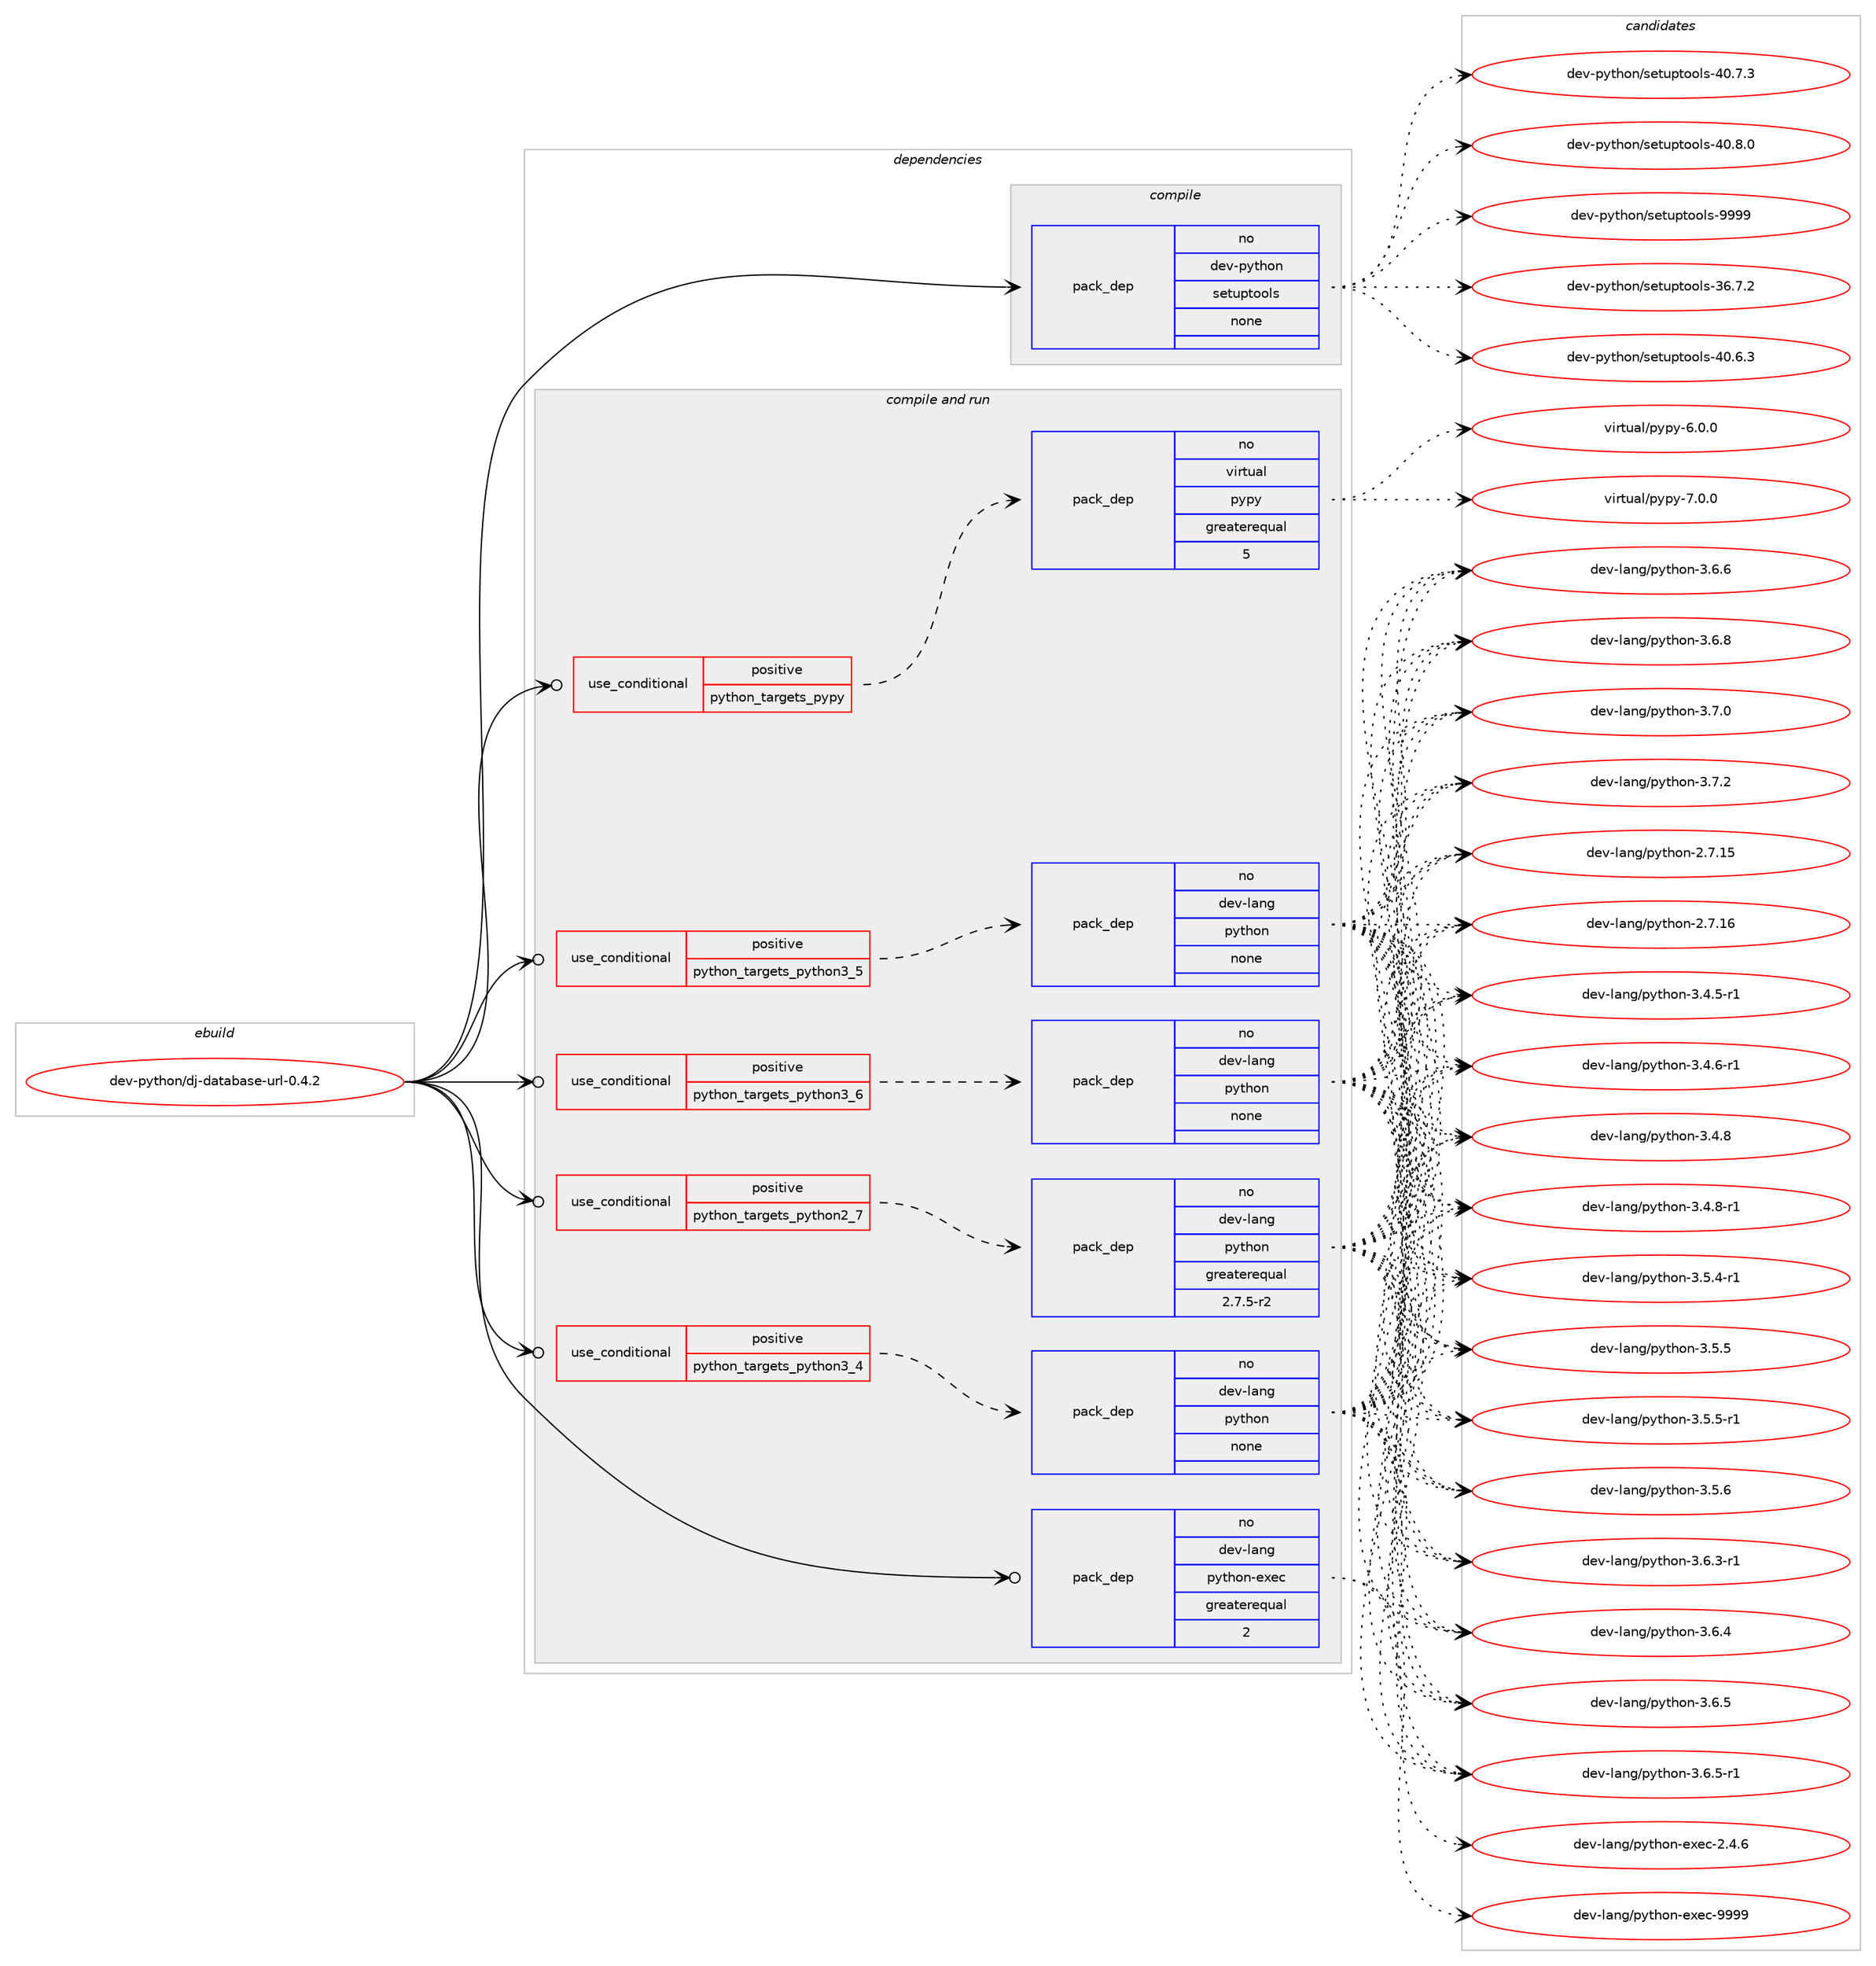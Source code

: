 digraph prolog {

# *************
# Graph options
# *************

newrank=true;
concentrate=true;
compound=true;
graph [rankdir=LR,fontname=Helvetica,fontsize=10,ranksep=1.5];#, ranksep=2.5, nodesep=0.2];
edge  [arrowhead=vee];
node  [fontname=Helvetica,fontsize=10];

# **********
# The ebuild
# **********

subgraph cluster_leftcol {
color=gray;
rank=same;
label=<<i>ebuild</i>>;
id [label="dev-python/dj-database-url-0.4.2", color=red, width=4, href="../dev-python/dj-database-url-0.4.2.svg"];
}

# ****************
# The dependencies
# ****************

subgraph cluster_midcol {
color=gray;
label=<<i>dependencies</i>>;
subgraph cluster_compile {
fillcolor="#eeeeee";
style=filled;
label=<<i>compile</i>>;
subgraph pack1009479 {
dependency1406023 [label=<<TABLE BORDER="0" CELLBORDER="1" CELLSPACING="0" CELLPADDING="4" WIDTH="220"><TR><TD ROWSPAN="6" CELLPADDING="30">pack_dep</TD></TR><TR><TD WIDTH="110">no</TD></TR><TR><TD>dev-python</TD></TR><TR><TD>setuptools</TD></TR><TR><TD>none</TD></TR><TR><TD></TD></TR></TABLE>>, shape=none, color=blue];
}
id:e -> dependency1406023:w [weight=20,style="solid",arrowhead="vee"];
}
subgraph cluster_compileandrun {
fillcolor="#eeeeee";
style=filled;
label=<<i>compile and run</i>>;
subgraph cond373288 {
dependency1406024 [label=<<TABLE BORDER="0" CELLBORDER="1" CELLSPACING="0" CELLPADDING="4"><TR><TD ROWSPAN="3" CELLPADDING="10">use_conditional</TD></TR><TR><TD>positive</TD></TR><TR><TD>python_targets_pypy</TD></TR></TABLE>>, shape=none, color=red];
subgraph pack1009480 {
dependency1406025 [label=<<TABLE BORDER="0" CELLBORDER="1" CELLSPACING="0" CELLPADDING="4" WIDTH="220"><TR><TD ROWSPAN="6" CELLPADDING="30">pack_dep</TD></TR><TR><TD WIDTH="110">no</TD></TR><TR><TD>virtual</TD></TR><TR><TD>pypy</TD></TR><TR><TD>greaterequal</TD></TR><TR><TD>5</TD></TR></TABLE>>, shape=none, color=blue];
}
dependency1406024:e -> dependency1406025:w [weight=20,style="dashed",arrowhead="vee"];
}
id:e -> dependency1406024:w [weight=20,style="solid",arrowhead="odotvee"];
subgraph cond373289 {
dependency1406026 [label=<<TABLE BORDER="0" CELLBORDER="1" CELLSPACING="0" CELLPADDING="4"><TR><TD ROWSPAN="3" CELLPADDING="10">use_conditional</TD></TR><TR><TD>positive</TD></TR><TR><TD>python_targets_python2_7</TD></TR></TABLE>>, shape=none, color=red];
subgraph pack1009481 {
dependency1406027 [label=<<TABLE BORDER="0" CELLBORDER="1" CELLSPACING="0" CELLPADDING="4" WIDTH="220"><TR><TD ROWSPAN="6" CELLPADDING="30">pack_dep</TD></TR><TR><TD WIDTH="110">no</TD></TR><TR><TD>dev-lang</TD></TR><TR><TD>python</TD></TR><TR><TD>greaterequal</TD></TR><TR><TD>2.7.5-r2</TD></TR></TABLE>>, shape=none, color=blue];
}
dependency1406026:e -> dependency1406027:w [weight=20,style="dashed",arrowhead="vee"];
}
id:e -> dependency1406026:w [weight=20,style="solid",arrowhead="odotvee"];
subgraph cond373290 {
dependency1406028 [label=<<TABLE BORDER="0" CELLBORDER="1" CELLSPACING="0" CELLPADDING="4"><TR><TD ROWSPAN="3" CELLPADDING="10">use_conditional</TD></TR><TR><TD>positive</TD></TR><TR><TD>python_targets_python3_4</TD></TR></TABLE>>, shape=none, color=red];
subgraph pack1009482 {
dependency1406029 [label=<<TABLE BORDER="0" CELLBORDER="1" CELLSPACING="0" CELLPADDING="4" WIDTH="220"><TR><TD ROWSPAN="6" CELLPADDING="30">pack_dep</TD></TR><TR><TD WIDTH="110">no</TD></TR><TR><TD>dev-lang</TD></TR><TR><TD>python</TD></TR><TR><TD>none</TD></TR><TR><TD></TD></TR></TABLE>>, shape=none, color=blue];
}
dependency1406028:e -> dependency1406029:w [weight=20,style="dashed",arrowhead="vee"];
}
id:e -> dependency1406028:w [weight=20,style="solid",arrowhead="odotvee"];
subgraph cond373291 {
dependency1406030 [label=<<TABLE BORDER="0" CELLBORDER="1" CELLSPACING="0" CELLPADDING="4"><TR><TD ROWSPAN="3" CELLPADDING="10">use_conditional</TD></TR><TR><TD>positive</TD></TR><TR><TD>python_targets_python3_5</TD></TR></TABLE>>, shape=none, color=red];
subgraph pack1009483 {
dependency1406031 [label=<<TABLE BORDER="0" CELLBORDER="1" CELLSPACING="0" CELLPADDING="4" WIDTH="220"><TR><TD ROWSPAN="6" CELLPADDING="30">pack_dep</TD></TR><TR><TD WIDTH="110">no</TD></TR><TR><TD>dev-lang</TD></TR><TR><TD>python</TD></TR><TR><TD>none</TD></TR><TR><TD></TD></TR></TABLE>>, shape=none, color=blue];
}
dependency1406030:e -> dependency1406031:w [weight=20,style="dashed",arrowhead="vee"];
}
id:e -> dependency1406030:w [weight=20,style="solid",arrowhead="odotvee"];
subgraph cond373292 {
dependency1406032 [label=<<TABLE BORDER="0" CELLBORDER="1" CELLSPACING="0" CELLPADDING="4"><TR><TD ROWSPAN="3" CELLPADDING="10">use_conditional</TD></TR><TR><TD>positive</TD></TR><TR><TD>python_targets_python3_6</TD></TR></TABLE>>, shape=none, color=red];
subgraph pack1009484 {
dependency1406033 [label=<<TABLE BORDER="0" CELLBORDER="1" CELLSPACING="0" CELLPADDING="4" WIDTH="220"><TR><TD ROWSPAN="6" CELLPADDING="30">pack_dep</TD></TR><TR><TD WIDTH="110">no</TD></TR><TR><TD>dev-lang</TD></TR><TR><TD>python</TD></TR><TR><TD>none</TD></TR><TR><TD></TD></TR></TABLE>>, shape=none, color=blue];
}
dependency1406032:e -> dependency1406033:w [weight=20,style="dashed",arrowhead="vee"];
}
id:e -> dependency1406032:w [weight=20,style="solid",arrowhead="odotvee"];
subgraph pack1009485 {
dependency1406034 [label=<<TABLE BORDER="0" CELLBORDER="1" CELLSPACING="0" CELLPADDING="4" WIDTH="220"><TR><TD ROWSPAN="6" CELLPADDING="30">pack_dep</TD></TR><TR><TD WIDTH="110">no</TD></TR><TR><TD>dev-lang</TD></TR><TR><TD>python-exec</TD></TR><TR><TD>greaterequal</TD></TR><TR><TD>2</TD></TR></TABLE>>, shape=none, color=blue];
}
id:e -> dependency1406034:w [weight=20,style="solid",arrowhead="odotvee"];
}
subgraph cluster_run {
fillcolor="#eeeeee";
style=filled;
label=<<i>run</i>>;
}
}

# **************
# The candidates
# **************

subgraph cluster_choices {
rank=same;
color=gray;
label=<<i>candidates</i>>;

subgraph choice1009479 {
color=black;
nodesep=1;
choice100101118451121211161041111104711510111611711211611111110811545515446554650 [label="dev-python/setuptools-36.7.2", color=red, width=4,href="../dev-python/setuptools-36.7.2.svg"];
choice100101118451121211161041111104711510111611711211611111110811545524846544651 [label="dev-python/setuptools-40.6.3", color=red, width=4,href="../dev-python/setuptools-40.6.3.svg"];
choice100101118451121211161041111104711510111611711211611111110811545524846554651 [label="dev-python/setuptools-40.7.3", color=red, width=4,href="../dev-python/setuptools-40.7.3.svg"];
choice100101118451121211161041111104711510111611711211611111110811545524846564648 [label="dev-python/setuptools-40.8.0", color=red, width=4,href="../dev-python/setuptools-40.8.0.svg"];
choice10010111845112121116104111110471151011161171121161111111081154557575757 [label="dev-python/setuptools-9999", color=red, width=4,href="../dev-python/setuptools-9999.svg"];
dependency1406023:e -> choice100101118451121211161041111104711510111611711211611111110811545515446554650:w [style=dotted,weight="100"];
dependency1406023:e -> choice100101118451121211161041111104711510111611711211611111110811545524846544651:w [style=dotted,weight="100"];
dependency1406023:e -> choice100101118451121211161041111104711510111611711211611111110811545524846554651:w [style=dotted,weight="100"];
dependency1406023:e -> choice100101118451121211161041111104711510111611711211611111110811545524846564648:w [style=dotted,weight="100"];
dependency1406023:e -> choice10010111845112121116104111110471151011161171121161111111081154557575757:w [style=dotted,weight="100"];
}
subgraph choice1009480 {
color=black;
nodesep=1;
choice1181051141161179710847112121112121455446484648 [label="virtual/pypy-6.0.0", color=red, width=4,href="../virtual/pypy-6.0.0.svg"];
choice1181051141161179710847112121112121455546484648 [label="virtual/pypy-7.0.0", color=red, width=4,href="../virtual/pypy-7.0.0.svg"];
dependency1406025:e -> choice1181051141161179710847112121112121455446484648:w [style=dotted,weight="100"];
dependency1406025:e -> choice1181051141161179710847112121112121455546484648:w [style=dotted,weight="100"];
}
subgraph choice1009481 {
color=black;
nodesep=1;
choice10010111845108971101034711212111610411111045504655464953 [label="dev-lang/python-2.7.15", color=red, width=4,href="../dev-lang/python-2.7.15.svg"];
choice10010111845108971101034711212111610411111045504655464954 [label="dev-lang/python-2.7.16", color=red, width=4,href="../dev-lang/python-2.7.16.svg"];
choice1001011184510897110103471121211161041111104551465246534511449 [label="dev-lang/python-3.4.5-r1", color=red, width=4,href="../dev-lang/python-3.4.5-r1.svg"];
choice1001011184510897110103471121211161041111104551465246544511449 [label="dev-lang/python-3.4.6-r1", color=red, width=4,href="../dev-lang/python-3.4.6-r1.svg"];
choice100101118451089711010347112121116104111110455146524656 [label="dev-lang/python-3.4.8", color=red, width=4,href="../dev-lang/python-3.4.8.svg"];
choice1001011184510897110103471121211161041111104551465246564511449 [label="dev-lang/python-3.4.8-r1", color=red, width=4,href="../dev-lang/python-3.4.8-r1.svg"];
choice1001011184510897110103471121211161041111104551465346524511449 [label="dev-lang/python-3.5.4-r1", color=red, width=4,href="../dev-lang/python-3.5.4-r1.svg"];
choice100101118451089711010347112121116104111110455146534653 [label="dev-lang/python-3.5.5", color=red, width=4,href="../dev-lang/python-3.5.5.svg"];
choice1001011184510897110103471121211161041111104551465346534511449 [label="dev-lang/python-3.5.5-r1", color=red, width=4,href="../dev-lang/python-3.5.5-r1.svg"];
choice100101118451089711010347112121116104111110455146534654 [label="dev-lang/python-3.5.6", color=red, width=4,href="../dev-lang/python-3.5.6.svg"];
choice1001011184510897110103471121211161041111104551465446514511449 [label="dev-lang/python-3.6.3-r1", color=red, width=4,href="../dev-lang/python-3.6.3-r1.svg"];
choice100101118451089711010347112121116104111110455146544652 [label="dev-lang/python-3.6.4", color=red, width=4,href="../dev-lang/python-3.6.4.svg"];
choice100101118451089711010347112121116104111110455146544653 [label="dev-lang/python-3.6.5", color=red, width=4,href="../dev-lang/python-3.6.5.svg"];
choice1001011184510897110103471121211161041111104551465446534511449 [label="dev-lang/python-3.6.5-r1", color=red, width=4,href="../dev-lang/python-3.6.5-r1.svg"];
choice100101118451089711010347112121116104111110455146544654 [label="dev-lang/python-3.6.6", color=red, width=4,href="../dev-lang/python-3.6.6.svg"];
choice100101118451089711010347112121116104111110455146544656 [label="dev-lang/python-3.6.8", color=red, width=4,href="../dev-lang/python-3.6.8.svg"];
choice100101118451089711010347112121116104111110455146554648 [label="dev-lang/python-3.7.0", color=red, width=4,href="../dev-lang/python-3.7.0.svg"];
choice100101118451089711010347112121116104111110455146554650 [label="dev-lang/python-3.7.2", color=red, width=4,href="../dev-lang/python-3.7.2.svg"];
dependency1406027:e -> choice10010111845108971101034711212111610411111045504655464953:w [style=dotted,weight="100"];
dependency1406027:e -> choice10010111845108971101034711212111610411111045504655464954:w [style=dotted,weight="100"];
dependency1406027:e -> choice1001011184510897110103471121211161041111104551465246534511449:w [style=dotted,weight="100"];
dependency1406027:e -> choice1001011184510897110103471121211161041111104551465246544511449:w [style=dotted,weight="100"];
dependency1406027:e -> choice100101118451089711010347112121116104111110455146524656:w [style=dotted,weight="100"];
dependency1406027:e -> choice1001011184510897110103471121211161041111104551465246564511449:w [style=dotted,weight="100"];
dependency1406027:e -> choice1001011184510897110103471121211161041111104551465346524511449:w [style=dotted,weight="100"];
dependency1406027:e -> choice100101118451089711010347112121116104111110455146534653:w [style=dotted,weight="100"];
dependency1406027:e -> choice1001011184510897110103471121211161041111104551465346534511449:w [style=dotted,weight="100"];
dependency1406027:e -> choice100101118451089711010347112121116104111110455146534654:w [style=dotted,weight="100"];
dependency1406027:e -> choice1001011184510897110103471121211161041111104551465446514511449:w [style=dotted,weight="100"];
dependency1406027:e -> choice100101118451089711010347112121116104111110455146544652:w [style=dotted,weight="100"];
dependency1406027:e -> choice100101118451089711010347112121116104111110455146544653:w [style=dotted,weight="100"];
dependency1406027:e -> choice1001011184510897110103471121211161041111104551465446534511449:w [style=dotted,weight="100"];
dependency1406027:e -> choice100101118451089711010347112121116104111110455146544654:w [style=dotted,weight="100"];
dependency1406027:e -> choice100101118451089711010347112121116104111110455146544656:w [style=dotted,weight="100"];
dependency1406027:e -> choice100101118451089711010347112121116104111110455146554648:w [style=dotted,weight="100"];
dependency1406027:e -> choice100101118451089711010347112121116104111110455146554650:w [style=dotted,weight="100"];
}
subgraph choice1009482 {
color=black;
nodesep=1;
choice10010111845108971101034711212111610411111045504655464953 [label="dev-lang/python-2.7.15", color=red, width=4,href="../dev-lang/python-2.7.15.svg"];
choice10010111845108971101034711212111610411111045504655464954 [label="dev-lang/python-2.7.16", color=red, width=4,href="../dev-lang/python-2.7.16.svg"];
choice1001011184510897110103471121211161041111104551465246534511449 [label="dev-lang/python-3.4.5-r1", color=red, width=4,href="../dev-lang/python-3.4.5-r1.svg"];
choice1001011184510897110103471121211161041111104551465246544511449 [label="dev-lang/python-3.4.6-r1", color=red, width=4,href="../dev-lang/python-3.4.6-r1.svg"];
choice100101118451089711010347112121116104111110455146524656 [label="dev-lang/python-3.4.8", color=red, width=4,href="../dev-lang/python-3.4.8.svg"];
choice1001011184510897110103471121211161041111104551465246564511449 [label="dev-lang/python-3.4.8-r1", color=red, width=4,href="../dev-lang/python-3.4.8-r1.svg"];
choice1001011184510897110103471121211161041111104551465346524511449 [label="dev-lang/python-3.5.4-r1", color=red, width=4,href="../dev-lang/python-3.5.4-r1.svg"];
choice100101118451089711010347112121116104111110455146534653 [label="dev-lang/python-3.5.5", color=red, width=4,href="../dev-lang/python-3.5.5.svg"];
choice1001011184510897110103471121211161041111104551465346534511449 [label="dev-lang/python-3.5.5-r1", color=red, width=4,href="../dev-lang/python-3.5.5-r1.svg"];
choice100101118451089711010347112121116104111110455146534654 [label="dev-lang/python-3.5.6", color=red, width=4,href="../dev-lang/python-3.5.6.svg"];
choice1001011184510897110103471121211161041111104551465446514511449 [label="dev-lang/python-3.6.3-r1", color=red, width=4,href="../dev-lang/python-3.6.3-r1.svg"];
choice100101118451089711010347112121116104111110455146544652 [label="dev-lang/python-3.6.4", color=red, width=4,href="../dev-lang/python-3.6.4.svg"];
choice100101118451089711010347112121116104111110455146544653 [label="dev-lang/python-3.6.5", color=red, width=4,href="../dev-lang/python-3.6.5.svg"];
choice1001011184510897110103471121211161041111104551465446534511449 [label="dev-lang/python-3.6.5-r1", color=red, width=4,href="../dev-lang/python-3.6.5-r1.svg"];
choice100101118451089711010347112121116104111110455146544654 [label="dev-lang/python-3.6.6", color=red, width=4,href="../dev-lang/python-3.6.6.svg"];
choice100101118451089711010347112121116104111110455146544656 [label="dev-lang/python-3.6.8", color=red, width=4,href="../dev-lang/python-3.6.8.svg"];
choice100101118451089711010347112121116104111110455146554648 [label="dev-lang/python-3.7.0", color=red, width=4,href="../dev-lang/python-3.7.0.svg"];
choice100101118451089711010347112121116104111110455146554650 [label="dev-lang/python-3.7.2", color=red, width=4,href="../dev-lang/python-3.7.2.svg"];
dependency1406029:e -> choice10010111845108971101034711212111610411111045504655464953:w [style=dotted,weight="100"];
dependency1406029:e -> choice10010111845108971101034711212111610411111045504655464954:w [style=dotted,weight="100"];
dependency1406029:e -> choice1001011184510897110103471121211161041111104551465246534511449:w [style=dotted,weight="100"];
dependency1406029:e -> choice1001011184510897110103471121211161041111104551465246544511449:w [style=dotted,weight="100"];
dependency1406029:e -> choice100101118451089711010347112121116104111110455146524656:w [style=dotted,weight="100"];
dependency1406029:e -> choice1001011184510897110103471121211161041111104551465246564511449:w [style=dotted,weight="100"];
dependency1406029:e -> choice1001011184510897110103471121211161041111104551465346524511449:w [style=dotted,weight="100"];
dependency1406029:e -> choice100101118451089711010347112121116104111110455146534653:w [style=dotted,weight="100"];
dependency1406029:e -> choice1001011184510897110103471121211161041111104551465346534511449:w [style=dotted,weight="100"];
dependency1406029:e -> choice100101118451089711010347112121116104111110455146534654:w [style=dotted,weight="100"];
dependency1406029:e -> choice1001011184510897110103471121211161041111104551465446514511449:w [style=dotted,weight="100"];
dependency1406029:e -> choice100101118451089711010347112121116104111110455146544652:w [style=dotted,weight="100"];
dependency1406029:e -> choice100101118451089711010347112121116104111110455146544653:w [style=dotted,weight="100"];
dependency1406029:e -> choice1001011184510897110103471121211161041111104551465446534511449:w [style=dotted,weight="100"];
dependency1406029:e -> choice100101118451089711010347112121116104111110455146544654:w [style=dotted,weight="100"];
dependency1406029:e -> choice100101118451089711010347112121116104111110455146544656:w [style=dotted,weight="100"];
dependency1406029:e -> choice100101118451089711010347112121116104111110455146554648:w [style=dotted,weight="100"];
dependency1406029:e -> choice100101118451089711010347112121116104111110455146554650:w [style=dotted,weight="100"];
}
subgraph choice1009483 {
color=black;
nodesep=1;
choice10010111845108971101034711212111610411111045504655464953 [label="dev-lang/python-2.7.15", color=red, width=4,href="../dev-lang/python-2.7.15.svg"];
choice10010111845108971101034711212111610411111045504655464954 [label="dev-lang/python-2.7.16", color=red, width=4,href="../dev-lang/python-2.7.16.svg"];
choice1001011184510897110103471121211161041111104551465246534511449 [label="dev-lang/python-3.4.5-r1", color=red, width=4,href="../dev-lang/python-3.4.5-r1.svg"];
choice1001011184510897110103471121211161041111104551465246544511449 [label="dev-lang/python-3.4.6-r1", color=red, width=4,href="../dev-lang/python-3.4.6-r1.svg"];
choice100101118451089711010347112121116104111110455146524656 [label="dev-lang/python-3.4.8", color=red, width=4,href="../dev-lang/python-3.4.8.svg"];
choice1001011184510897110103471121211161041111104551465246564511449 [label="dev-lang/python-3.4.8-r1", color=red, width=4,href="../dev-lang/python-3.4.8-r1.svg"];
choice1001011184510897110103471121211161041111104551465346524511449 [label="dev-lang/python-3.5.4-r1", color=red, width=4,href="../dev-lang/python-3.5.4-r1.svg"];
choice100101118451089711010347112121116104111110455146534653 [label="dev-lang/python-3.5.5", color=red, width=4,href="../dev-lang/python-3.5.5.svg"];
choice1001011184510897110103471121211161041111104551465346534511449 [label="dev-lang/python-3.5.5-r1", color=red, width=4,href="../dev-lang/python-3.5.5-r1.svg"];
choice100101118451089711010347112121116104111110455146534654 [label="dev-lang/python-3.5.6", color=red, width=4,href="../dev-lang/python-3.5.6.svg"];
choice1001011184510897110103471121211161041111104551465446514511449 [label="dev-lang/python-3.6.3-r1", color=red, width=4,href="../dev-lang/python-3.6.3-r1.svg"];
choice100101118451089711010347112121116104111110455146544652 [label="dev-lang/python-3.6.4", color=red, width=4,href="../dev-lang/python-3.6.4.svg"];
choice100101118451089711010347112121116104111110455146544653 [label="dev-lang/python-3.6.5", color=red, width=4,href="../dev-lang/python-3.6.5.svg"];
choice1001011184510897110103471121211161041111104551465446534511449 [label="dev-lang/python-3.6.5-r1", color=red, width=4,href="../dev-lang/python-3.6.5-r1.svg"];
choice100101118451089711010347112121116104111110455146544654 [label="dev-lang/python-3.6.6", color=red, width=4,href="../dev-lang/python-3.6.6.svg"];
choice100101118451089711010347112121116104111110455146544656 [label="dev-lang/python-3.6.8", color=red, width=4,href="../dev-lang/python-3.6.8.svg"];
choice100101118451089711010347112121116104111110455146554648 [label="dev-lang/python-3.7.0", color=red, width=4,href="../dev-lang/python-3.7.0.svg"];
choice100101118451089711010347112121116104111110455146554650 [label="dev-lang/python-3.7.2", color=red, width=4,href="../dev-lang/python-3.7.2.svg"];
dependency1406031:e -> choice10010111845108971101034711212111610411111045504655464953:w [style=dotted,weight="100"];
dependency1406031:e -> choice10010111845108971101034711212111610411111045504655464954:w [style=dotted,weight="100"];
dependency1406031:e -> choice1001011184510897110103471121211161041111104551465246534511449:w [style=dotted,weight="100"];
dependency1406031:e -> choice1001011184510897110103471121211161041111104551465246544511449:w [style=dotted,weight="100"];
dependency1406031:e -> choice100101118451089711010347112121116104111110455146524656:w [style=dotted,weight="100"];
dependency1406031:e -> choice1001011184510897110103471121211161041111104551465246564511449:w [style=dotted,weight="100"];
dependency1406031:e -> choice1001011184510897110103471121211161041111104551465346524511449:w [style=dotted,weight="100"];
dependency1406031:e -> choice100101118451089711010347112121116104111110455146534653:w [style=dotted,weight="100"];
dependency1406031:e -> choice1001011184510897110103471121211161041111104551465346534511449:w [style=dotted,weight="100"];
dependency1406031:e -> choice100101118451089711010347112121116104111110455146534654:w [style=dotted,weight="100"];
dependency1406031:e -> choice1001011184510897110103471121211161041111104551465446514511449:w [style=dotted,weight="100"];
dependency1406031:e -> choice100101118451089711010347112121116104111110455146544652:w [style=dotted,weight="100"];
dependency1406031:e -> choice100101118451089711010347112121116104111110455146544653:w [style=dotted,weight="100"];
dependency1406031:e -> choice1001011184510897110103471121211161041111104551465446534511449:w [style=dotted,weight="100"];
dependency1406031:e -> choice100101118451089711010347112121116104111110455146544654:w [style=dotted,weight="100"];
dependency1406031:e -> choice100101118451089711010347112121116104111110455146544656:w [style=dotted,weight="100"];
dependency1406031:e -> choice100101118451089711010347112121116104111110455146554648:w [style=dotted,weight="100"];
dependency1406031:e -> choice100101118451089711010347112121116104111110455146554650:w [style=dotted,weight="100"];
}
subgraph choice1009484 {
color=black;
nodesep=1;
choice10010111845108971101034711212111610411111045504655464953 [label="dev-lang/python-2.7.15", color=red, width=4,href="../dev-lang/python-2.7.15.svg"];
choice10010111845108971101034711212111610411111045504655464954 [label="dev-lang/python-2.7.16", color=red, width=4,href="../dev-lang/python-2.7.16.svg"];
choice1001011184510897110103471121211161041111104551465246534511449 [label="dev-lang/python-3.4.5-r1", color=red, width=4,href="../dev-lang/python-3.4.5-r1.svg"];
choice1001011184510897110103471121211161041111104551465246544511449 [label="dev-lang/python-3.4.6-r1", color=red, width=4,href="../dev-lang/python-3.4.6-r1.svg"];
choice100101118451089711010347112121116104111110455146524656 [label="dev-lang/python-3.4.8", color=red, width=4,href="../dev-lang/python-3.4.8.svg"];
choice1001011184510897110103471121211161041111104551465246564511449 [label="dev-lang/python-3.4.8-r1", color=red, width=4,href="../dev-lang/python-3.4.8-r1.svg"];
choice1001011184510897110103471121211161041111104551465346524511449 [label="dev-lang/python-3.5.4-r1", color=red, width=4,href="../dev-lang/python-3.5.4-r1.svg"];
choice100101118451089711010347112121116104111110455146534653 [label="dev-lang/python-3.5.5", color=red, width=4,href="../dev-lang/python-3.5.5.svg"];
choice1001011184510897110103471121211161041111104551465346534511449 [label="dev-lang/python-3.5.5-r1", color=red, width=4,href="../dev-lang/python-3.5.5-r1.svg"];
choice100101118451089711010347112121116104111110455146534654 [label="dev-lang/python-3.5.6", color=red, width=4,href="../dev-lang/python-3.5.6.svg"];
choice1001011184510897110103471121211161041111104551465446514511449 [label="dev-lang/python-3.6.3-r1", color=red, width=4,href="../dev-lang/python-3.6.3-r1.svg"];
choice100101118451089711010347112121116104111110455146544652 [label="dev-lang/python-3.6.4", color=red, width=4,href="../dev-lang/python-3.6.4.svg"];
choice100101118451089711010347112121116104111110455146544653 [label="dev-lang/python-3.6.5", color=red, width=4,href="../dev-lang/python-3.6.5.svg"];
choice1001011184510897110103471121211161041111104551465446534511449 [label="dev-lang/python-3.6.5-r1", color=red, width=4,href="../dev-lang/python-3.6.5-r1.svg"];
choice100101118451089711010347112121116104111110455146544654 [label="dev-lang/python-3.6.6", color=red, width=4,href="../dev-lang/python-3.6.6.svg"];
choice100101118451089711010347112121116104111110455146544656 [label="dev-lang/python-3.6.8", color=red, width=4,href="../dev-lang/python-3.6.8.svg"];
choice100101118451089711010347112121116104111110455146554648 [label="dev-lang/python-3.7.0", color=red, width=4,href="../dev-lang/python-3.7.0.svg"];
choice100101118451089711010347112121116104111110455146554650 [label="dev-lang/python-3.7.2", color=red, width=4,href="../dev-lang/python-3.7.2.svg"];
dependency1406033:e -> choice10010111845108971101034711212111610411111045504655464953:w [style=dotted,weight="100"];
dependency1406033:e -> choice10010111845108971101034711212111610411111045504655464954:w [style=dotted,weight="100"];
dependency1406033:e -> choice1001011184510897110103471121211161041111104551465246534511449:w [style=dotted,weight="100"];
dependency1406033:e -> choice1001011184510897110103471121211161041111104551465246544511449:w [style=dotted,weight="100"];
dependency1406033:e -> choice100101118451089711010347112121116104111110455146524656:w [style=dotted,weight="100"];
dependency1406033:e -> choice1001011184510897110103471121211161041111104551465246564511449:w [style=dotted,weight="100"];
dependency1406033:e -> choice1001011184510897110103471121211161041111104551465346524511449:w [style=dotted,weight="100"];
dependency1406033:e -> choice100101118451089711010347112121116104111110455146534653:w [style=dotted,weight="100"];
dependency1406033:e -> choice1001011184510897110103471121211161041111104551465346534511449:w [style=dotted,weight="100"];
dependency1406033:e -> choice100101118451089711010347112121116104111110455146534654:w [style=dotted,weight="100"];
dependency1406033:e -> choice1001011184510897110103471121211161041111104551465446514511449:w [style=dotted,weight="100"];
dependency1406033:e -> choice100101118451089711010347112121116104111110455146544652:w [style=dotted,weight="100"];
dependency1406033:e -> choice100101118451089711010347112121116104111110455146544653:w [style=dotted,weight="100"];
dependency1406033:e -> choice1001011184510897110103471121211161041111104551465446534511449:w [style=dotted,weight="100"];
dependency1406033:e -> choice100101118451089711010347112121116104111110455146544654:w [style=dotted,weight="100"];
dependency1406033:e -> choice100101118451089711010347112121116104111110455146544656:w [style=dotted,weight="100"];
dependency1406033:e -> choice100101118451089711010347112121116104111110455146554648:w [style=dotted,weight="100"];
dependency1406033:e -> choice100101118451089711010347112121116104111110455146554650:w [style=dotted,weight="100"];
}
subgraph choice1009485 {
color=black;
nodesep=1;
choice1001011184510897110103471121211161041111104510112010199455046524654 [label="dev-lang/python-exec-2.4.6", color=red, width=4,href="../dev-lang/python-exec-2.4.6.svg"];
choice10010111845108971101034711212111610411111045101120101994557575757 [label="dev-lang/python-exec-9999", color=red, width=4,href="../dev-lang/python-exec-9999.svg"];
dependency1406034:e -> choice1001011184510897110103471121211161041111104510112010199455046524654:w [style=dotted,weight="100"];
dependency1406034:e -> choice10010111845108971101034711212111610411111045101120101994557575757:w [style=dotted,weight="100"];
}
}

}
